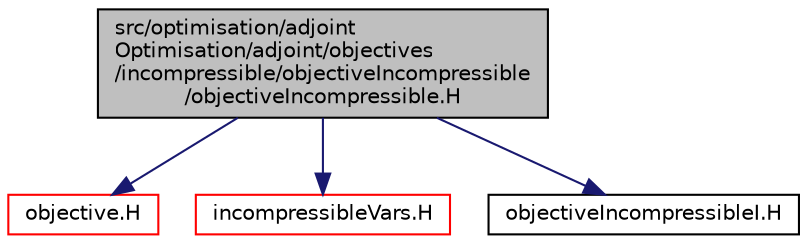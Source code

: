 digraph "src/optimisation/adjointOptimisation/adjoint/objectives/incompressible/objectiveIncompressible/objectiveIncompressible.H"
{
  bgcolor="transparent";
  edge [fontname="Helvetica",fontsize="10",labelfontname="Helvetica",labelfontsize="10"];
  node [fontname="Helvetica",fontsize="10",shape=record];
  Node1 [label="src/optimisation/adjoint\lOptimisation/adjoint/objectives\l/incompressible/objectiveIncompressible\l/objectiveIncompressible.H",height=0.2,width=0.4,color="black", fillcolor="grey75", style="filled" fontcolor="black"];
  Node1 -> Node2 [color="midnightblue",fontsize="10",style="solid",fontname="Helvetica"];
  Node2 [label="objective.H",height=0.2,width=0.4,color="red",URL="$objective_8H.html"];
  Node1 -> Node3 [color="midnightblue",fontsize="10",style="solid",fontname="Helvetica"];
  Node3 [label="incompressibleVars.H",height=0.2,width=0.4,color="red",URL="$incompressibleVars_8H.html"];
  Node1 -> Node4 [color="midnightblue",fontsize="10",style="solid",fontname="Helvetica"];
  Node4 [label="objectiveIncompressibleI.H",height=0.2,width=0.4,color="black",URL="$objectiveIncompressibleI_8H.html"];
}
